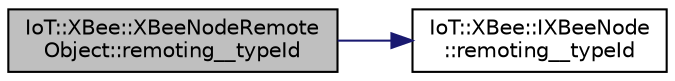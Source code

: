 digraph "IoT::XBee::XBeeNodeRemoteObject::remoting__typeId"
{
 // LATEX_PDF_SIZE
  edge [fontname="Helvetica",fontsize="10",labelfontname="Helvetica",labelfontsize="10"];
  node [fontname="Helvetica",fontsize="10",shape=record];
  rankdir="LR";
  Node1 [label="IoT::XBee::XBeeNodeRemote\lObject::remoting__typeId",height=0.2,width=0.4,color="black", fillcolor="grey75", style="filled", fontcolor="black",tooltip="Returns the object's URI."];
  Node1 -> Node2 [color="midnightblue",fontsize="10",style="solid",fontname="Helvetica"];
  Node2 [label="IoT::XBee::IXBeeNode\l::remoting__typeId",height=0.2,width=0.4,color="black", fillcolor="white", style="filled",URL="$classIoT_1_1XBee_1_1IXBeeNode.html#aec31ac51ee42bdcf69e13eccb2186890",tooltip=" "];
}
